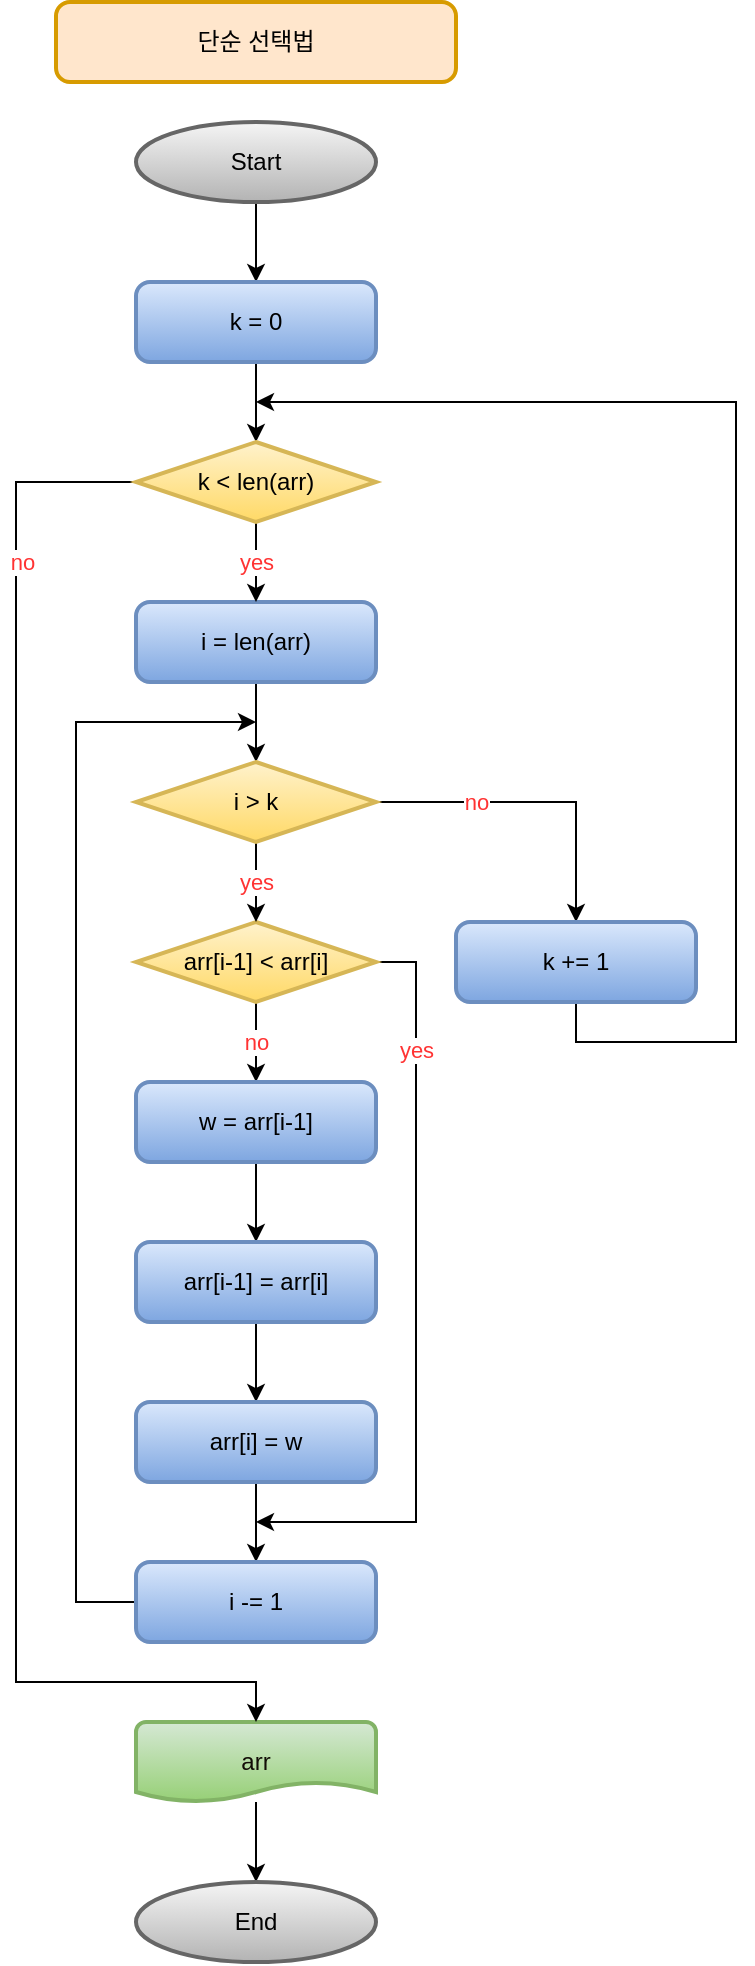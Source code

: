 <mxfile version="16.5.1" type="device"><diagram id="wstwjoouZgsZWlq6g0ra" name="페이지-1"><mxGraphModel dx="1298" dy="811" grid="1" gridSize="10" guides="1" tooltips="1" connect="1" arrows="1" fold="1" page="1" pageScale="1" pageWidth="827" pageHeight="1169" math="0" shadow="0"><root><mxCell id="0"/><mxCell id="1" parent="0"/><mxCell id="zkJUL7Xq7W9ptNPM-zfA-1" value="단순 선택법" style="rounded=1;whiteSpace=wrap;html=1;absoluteArcSize=1;arcSize=14;strokeWidth=2;fillColor=#ffe6cc;strokeColor=#d79b00;" vertex="1" parent="1"><mxGeometry x="320" y="20" width="200" height="40" as="geometry"/></mxCell><mxCell id="zkJUL7Xq7W9ptNPM-zfA-59" style="edgeStyle=orthogonalEdgeStyle;rounded=0;orthogonalLoop=1;jettySize=auto;html=1;entryX=0.5;entryY=0;entryDx=0;entryDy=0;fontColor=#FF3333;" edge="1" parent="1" source="zkJUL7Xq7W9ptNPM-zfA-2" target="zkJUL7Xq7W9ptNPM-zfA-53"><mxGeometry relative="1" as="geometry"/></mxCell><mxCell id="zkJUL7Xq7W9ptNPM-zfA-2" value="Start" style="strokeWidth=2;html=1;shape=mxgraph.flowchart.start_2;whiteSpace=wrap;fillColor=#f5f5f5;gradientColor=#b3b3b3;strokeColor=#666666;" vertex="1" parent="1"><mxGeometry x="360" y="80" width="120" height="40" as="geometry"/></mxCell><mxCell id="zkJUL7Xq7W9ptNPM-zfA-50" value="&lt;font color=&quot;#ff3333&quot;&gt;no&lt;/font&gt;" style="edgeStyle=orthogonalEdgeStyle;rounded=0;orthogonalLoop=1;jettySize=auto;html=1;entryX=0.5;entryY=0;entryDx=0;entryDy=0;fontColor=#120D07;" edge="1" parent="1" source="zkJUL7Xq7W9ptNPM-zfA-18" target="zkJUL7Xq7W9ptNPM-zfA-31"><mxGeometry relative="1" as="geometry"/></mxCell><mxCell id="zkJUL7Xq7W9ptNPM-zfA-67" style="edgeStyle=orthogonalEdgeStyle;rounded=0;orthogonalLoop=1;jettySize=auto;html=1;fontColor=#FF3333;" edge="1" parent="1" source="zkJUL7Xq7W9ptNPM-zfA-18"><mxGeometry relative="1" as="geometry"><mxPoint x="420" y="780" as="targetPoint"/><Array as="points"><mxPoint x="500" y="500"/><mxPoint x="500" y="780"/><mxPoint x="420" y="780"/></Array></mxGeometry></mxCell><mxCell id="zkJUL7Xq7W9ptNPM-zfA-69" value="yes" style="edgeLabel;html=1;align=center;verticalAlign=middle;resizable=0;points=[];fontColor=#FF3333;" vertex="1" connectable="0" parent="zkJUL7Xq7W9ptNPM-zfA-67"><mxGeometry x="-0.667" relative="1" as="geometry"><mxPoint as="offset"/></mxGeometry></mxCell><mxCell id="zkJUL7Xq7W9ptNPM-zfA-18" value="arr[i-1] &amp;lt; arr[i]" style="strokeWidth=2;html=1;shape=mxgraph.flowchart.decision;whiteSpace=wrap;fillColor=#fff2cc;gradientColor=#ffd966;strokeColor=#d6b656;" vertex="1" parent="1"><mxGeometry x="360" y="480" width="120" height="40" as="geometry"/></mxCell><mxCell id="zkJUL7Xq7W9ptNPM-zfA-30" style="edgeStyle=orthogonalEdgeStyle;rounded=0;orthogonalLoop=1;jettySize=auto;html=1;fontColor=#120D07;" edge="1" parent="1" source="zkJUL7Xq7W9ptNPM-zfA-26" target="zkJUL7Xq7W9ptNPM-zfA-29"><mxGeometry relative="1" as="geometry"/></mxCell><mxCell id="zkJUL7Xq7W9ptNPM-zfA-26" value="&lt;font color=&quot;#120d07&quot;&gt;arr&lt;/font&gt;" style="strokeWidth=2;html=1;shape=mxgraph.flowchart.document2;whiteSpace=wrap;size=0.25;fillColor=#d5e8d4;gradientColor=#97d077;strokeColor=#82b366;" vertex="1" parent="1"><mxGeometry x="360" y="880" width="120" height="40" as="geometry"/></mxCell><mxCell id="zkJUL7Xq7W9ptNPM-zfA-29" value="End" style="strokeWidth=2;html=1;shape=mxgraph.flowchart.start_2;whiteSpace=wrap;fillColor=#f5f5f5;gradientColor=#b3b3b3;strokeColor=#666666;" vertex="1" parent="1"><mxGeometry x="360" y="960" width="120" height="40" as="geometry"/></mxCell><mxCell id="zkJUL7Xq7W9ptNPM-zfA-37" style="edgeStyle=orthogonalEdgeStyle;rounded=0;orthogonalLoop=1;jettySize=auto;html=1;entryX=0.5;entryY=0;entryDx=0;entryDy=0;fontColor=#120D07;" edge="1" parent="1" source="zkJUL7Xq7W9ptNPM-zfA-31" target="zkJUL7Xq7W9ptNPM-zfA-33"><mxGeometry relative="1" as="geometry"/></mxCell><mxCell id="zkJUL7Xq7W9ptNPM-zfA-31" value="w = arr[i-1]" style="rounded=1;whiteSpace=wrap;html=1;absoluteArcSize=1;arcSize=14;strokeWidth=2;fillColor=#dae8fc;gradientColor=#7ea6e0;strokeColor=#6c8ebf;" vertex="1" parent="1"><mxGeometry x="360" y="560" width="120" height="40" as="geometry"/></mxCell><mxCell id="zkJUL7Xq7W9ptNPM-zfA-38" style="edgeStyle=orthogonalEdgeStyle;rounded=0;orthogonalLoop=1;jettySize=auto;html=1;entryX=0.5;entryY=0;entryDx=0;entryDy=0;fontColor=#120D07;" edge="1" parent="1" source="zkJUL7Xq7W9ptNPM-zfA-33" target="zkJUL7Xq7W9ptNPM-zfA-34"><mxGeometry relative="1" as="geometry"/></mxCell><mxCell id="zkJUL7Xq7W9ptNPM-zfA-33" value="arr[i-1] = arr[i]" style="rounded=1;whiteSpace=wrap;html=1;absoluteArcSize=1;arcSize=14;strokeWidth=2;fillColor=#dae8fc;gradientColor=#7ea6e0;strokeColor=#6c8ebf;" vertex="1" parent="1"><mxGeometry x="360" y="640" width="120" height="40" as="geometry"/></mxCell><mxCell id="zkJUL7Xq7W9ptNPM-zfA-68" style="edgeStyle=orthogonalEdgeStyle;rounded=0;orthogonalLoop=1;jettySize=auto;html=1;entryX=0.5;entryY=0;entryDx=0;entryDy=0;fontColor=#FF3333;" edge="1" parent="1" source="zkJUL7Xq7W9ptNPM-zfA-34" target="zkJUL7Xq7W9ptNPM-zfA-35"><mxGeometry relative="1" as="geometry"/></mxCell><mxCell id="zkJUL7Xq7W9ptNPM-zfA-34" value="arr[i] = w" style="rounded=1;whiteSpace=wrap;html=1;absoluteArcSize=1;arcSize=14;strokeWidth=2;fillColor=#dae8fc;gradientColor=#7ea6e0;strokeColor=#6c8ebf;" vertex="1" parent="1"><mxGeometry x="360" y="720" width="120" height="40" as="geometry"/></mxCell><mxCell id="zkJUL7Xq7W9ptNPM-zfA-66" style="edgeStyle=orthogonalEdgeStyle;rounded=0;orthogonalLoop=1;jettySize=auto;html=1;fontColor=#FF3333;" edge="1" parent="1" source="zkJUL7Xq7W9ptNPM-zfA-35"><mxGeometry relative="1" as="geometry"><mxPoint x="420" y="380" as="targetPoint"/><Array as="points"><mxPoint x="330" y="820"/><mxPoint x="330" y="380"/></Array></mxGeometry></mxCell><mxCell id="zkJUL7Xq7W9ptNPM-zfA-35" value="i -= 1" style="rounded=1;whiteSpace=wrap;html=1;absoluteArcSize=1;arcSize=14;strokeWidth=2;fillColor=#dae8fc;gradientColor=#7ea6e0;strokeColor=#6c8ebf;" vertex="1" parent="1"><mxGeometry x="360" y="800" width="120" height="40" as="geometry"/></mxCell><mxCell id="zkJUL7Xq7W9ptNPM-zfA-55" style="edgeStyle=orthogonalEdgeStyle;rounded=0;orthogonalLoop=1;jettySize=auto;html=1;entryX=0.5;entryY=0;entryDx=0;entryDy=0;entryPerimeter=0;fontColor=#FF3333;" edge="1" parent="1" source="zkJUL7Xq7W9ptNPM-zfA-48" target="zkJUL7Xq7W9ptNPM-zfA-51"><mxGeometry relative="1" as="geometry"/></mxCell><mxCell id="zkJUL7Xq7W9ptNPM-zfA-48" value="i = len(arr)" style="rounded=1;whiteSpace=wrap;html=1;absoluteArcSize=1;arcSize=14;strokeWidth=2;fillColor=#dae8fc;gradientColor=#7ea6e0;strokeColor=#6c8ebf;" vertex="1" parent="1"><mxGeometry x="360" y="320" width="120" height="40" as="geometry"/></mxCell><mxCell id="zkJUL7Xq7W9ptNPM-zfA-52" value="yes" style="edgeStyle=orthogonalEdgeStyle;rounded=0;orthogonalLoop=1;jettySize=auto;html=1;entryX=0.5;entryY=0;entryDx=0;entryDy=0;entryPerimeter=0;fontColor=#FF3333;" edge="1" parent="1" source="zkJUL7Xq7W9ptNPM-zfA-51" target="zkJUL7Xq7W9ptNPM-zfA-18"><mxGeometry relative="1" as="geometry"/></mxCell><mxCell id="zkJUL7Xq7W9ptNPM-zfA-58" value="no" style="edgeStyle=orthogonalEdgeStyle;rounded=0;orthogonalLoop=1;jettySize=auto;html=1;entryX=0.5;entryY=0;entryDx=0;entryDy=0;fontColor=#FF3333;" edge="1" parent="1" source="zkJUL7Xq7W9ptNPM-zfA-51" target="zkJUL7Xq7W9ptNPM-zfA-57"><mxGeometry x="-0.375" relative="1" as="geometry"><mxPoint as="offset"/></mxGeometry></mxCell><mxCell id="zkJUL7Xq7W9ptNPM-zfA-51" value="i &amp;gt; k" style="strokeWidth=2;html=1;shape=mxgraph.flowchart.decision;whiteSpace=wrap;fillColor=#fff2cc;gradientColor=#ffd966;strokeColor=#d6b656;" vertex="1" parent="1"><mxGeometry x="360" y="400" width="120" height="40" as="geometry"/></mxCell><mxCell id="zkJUL7Xq7W9ptNPM-zfA-62" style="edgeStyle=orthogonalEdgeStyle;rounded=0;orthogonalLoop=1;jettySize=auto;html=1;entryX=0.5;entryY=0;entryDx=0;entryDy=0;entryPerimeter=0;fontColor=#FF3333;" edge="1" parent="1" source="zkJUL7Xq7W9ptNPM-zfA-53" target="zkJUL7Xq7W9ptNPM-zfA-60"><mxGeometry relative="1" as="geometry"/></mxCell><mxCell id="zkJUL7Xq7W9ptNPM-zfA-53" value="k = 0" style="rounded=1;whiteSpace=wrap;html=1;absoluteArcSize=1;arcSize=14;strokeWidth=2;fillColor=#dae8fc;gradientColor=#7ea6e0;strokeColor=#6c8ebf;" vertex="1" parent="1"><mxGeometry x="360" y="160" width="120" height="40" as="geometry"/></mxCell><mxCell id="zkJUL7Xq7W9ptNPM-zfA-64" style="edgeStyle=orthogonalEdgeStyle;rounded=0;orthogonalLoop=1;jettySize=auto;html=1;fontColor=#FF3333;" edge="1" parent="1" source="zkJUL7Xq7W9ptNPM-zfA-57"><mxGeometry relative="1" as="geometry"><mxPoint x="420" y="220" as="targetPoint"/><Array as="points"><mxPoint x="580" y="540"/><mxPoint x="660" y="540"/><mxPoint x="660" y="220"/></Array></mxGeometry></mxCell><mxCell id="zkJUL7Xq7W9ptNPM-zfA-57" value="k += 1" style="rounded=1;whiteSpace=wrap;html=1;absoluteArcSize=1;arcSize=14;strokeWidth=2;fillColor=#dae8fc;gradientColor=#7ea6e0;strokeColor=#6c8ebf;" vertex="1" parent="1"><mxGeometry x="520" y="480" width="120" height="40" as="geometry"/></mxCell><mxCell id="zkJUL7Xq7W9ptNPM-zfA-63" value="yes" style="edgeStyle=orthogonalEdgeStyle;rounded=0;orthogonalLoop=1;jettySize=auto;html=1;fontColor=#FF3333;" edge="1" parent="1" source="zkJUL7Xq7W9ptNPM-zfA-60" target="zkJUL7Xq7W9ptNPM-zfA-48"><mxGeometry relative="1" as="geometry"/></mxCell><mxCell id="zkJUL7Xq7W9ptNPM-zfA-65" style="edgeStyle=orthogonalEdgeStyle;rounded=0;orthogonalLoop=1;jettySize=auto;html=1;fontColor=#FF3333;" edge="1" parent="1" source="zkJUL7Xq7W9ptNPM-zfA-60" target="zkJUL7Xq7W9ptNPM-zfA-26"><mxGeometry relative="1" as="geometry"><Array as="points"><mxPoint x="300" y="260"/><mxPoint x="300" y="860"/><mxPoint x="420" y="860"/></Array></mxGeometry></mxCell><mxCell id="zkJUL7Xq7W9ptNPM-zfA-70" value="no" style="edgeLabel;html=1;align=center;verticalAlign=middle;resizable=0;points=[];fontColor=#FF3333;" vertex="1" connectable="0" parent="zkJUL7Xq7W9ptNPM-zfA-65"><mxGeometry x="-0.75" y="3" relative="1" as="geometry"><mxPoint as="offset"/></mxGeometry></mxCell><mxCell id="zkJUL7Xq7W9ptNPM-zfA-60" value="k &amp;lt; len(arr)" style="strokeWidth=2;html=1;shape=mxgraph.flowchart.decision;whiteSpace=wrap;fillColor=#fff2cc;gradientColor=#ffd966;strokeColor=#d6b656;" vertex="1" parent="1"><mxGeometry x="360" y="240" width="120" height="40" as="geometry"/></mxCell></root></mxGraphModel></diagram></mxfile>